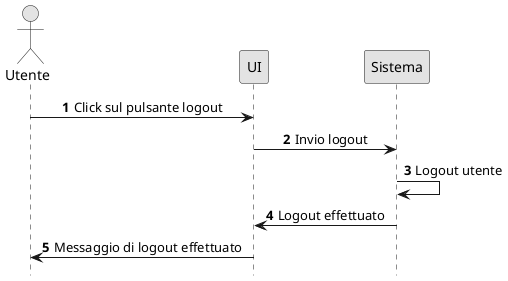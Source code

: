 
  ┌─┐
  ║"│
  └┬┘
  ┌┼┐
   │                               ┌──┐              ┌───────┐
  ┌┴┐                              │UI│              │Sistema│
Utente                             └┬─┘              └───┬───┘
  │   1 Click sul pulsante logout   │                    │
  │ ────────────────────────────────>                    │
  │                                 │                    │
  │                                 │   2 Invio logout   │
  │                                 │ ───────────────────>
  │                                 │                    │
  │                                 │                    │────┐
  │                                 │                    │    │ <b>3</b>
  │                                 │                    │<───┘ Logout utente
  │                                 │                    │
  │                                 │                    │
  │                                 │ 4 Logout effettuato│
  │                                 │ <───────────────────
  │                                 │                    │
  │ 5 Messaggio di logout effettuato│                    │
  │ <────────────────────────────────                    │
  │                                 │                    │

@startuml
hide footbox
autonumber

skinparam shadowing false
skinparam sequenceMessageAlign center
skinparam monochrome true

Actor Utente
Utente -> UI   :  Click sul pulsante logout
UI -> Sistema  :  Invio logout
Sistema -> Sistema : Logout utente
Sistema -> UI : Logout effettuato
UI -> Utente  : Messaggio di logout effettuato
@enduml
